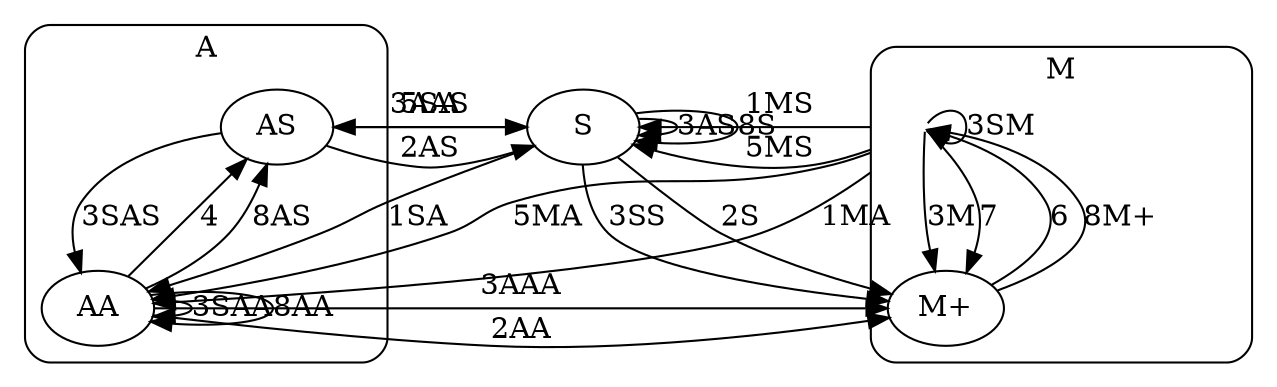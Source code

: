 digraph G {
    compound=true;
    style="rounded";

    subgraph cluster_A {
        label="A";
        AS;
        AA;
    }

    S;

    subgraph cluster_M {
        label=M;
        M [shape=point, style=invis];
        "M+";
    }

    // 1MS
    M -> S [ltail=cluster_M, label="1MS"];

    // 1MA
    M -> AA [ltail=cluster_M, label="1MA"];

    // 1SA
    S -> AA [label="1SA"];

    // 2AS
    AS -> S [label="2AS"]

    // 2AA
    AA -> "M+" [label="2AA"]

    // 2S
    S -> "M+" [label="2S"]

    // 3M
    M -> "M+" [ltail=cluster_M, label="3M"]

    // 3AS
    S -> S [label="3AS"]

    // 3AAS
    AS -> S [label="3AAS"]

    // 3AAA
    AA -> "M+" [label="3AAA"]

    // 3SM
    M -> M [ltail=cluster_M, lhead=cluster_M, label="3SM"]

    // 3SA
    AA -> AA [label="3SAA"]
    AS -> AA [label="3SAS"]

    // 3SS
    S -> "M+" [label="3SS"]

    // 4
    AA -> AS [label="4"]

    // 5MS
    M -> S [ltail=cluster_M, label="5MS"]

    // 5MA
    M -> AA [ltail=cluster_M, label="5MA"]

    // 5SA
    S -> AS [label="5SA"]

    // 6
    "M+" -> M [label="6"]

    // 7
    M -> "M+" [label="7"]

    // 8A
    AA -> AS [label="8AS"]
    AA -> AA [label="8AA"]

    // 8S
    S -> S [label="8S"]

    // 8M
    // pas de transition, no-op

    // 8M+
    "M+" -> M [label="8M+"]

    // 9 : non représentés, pas besoin
}
